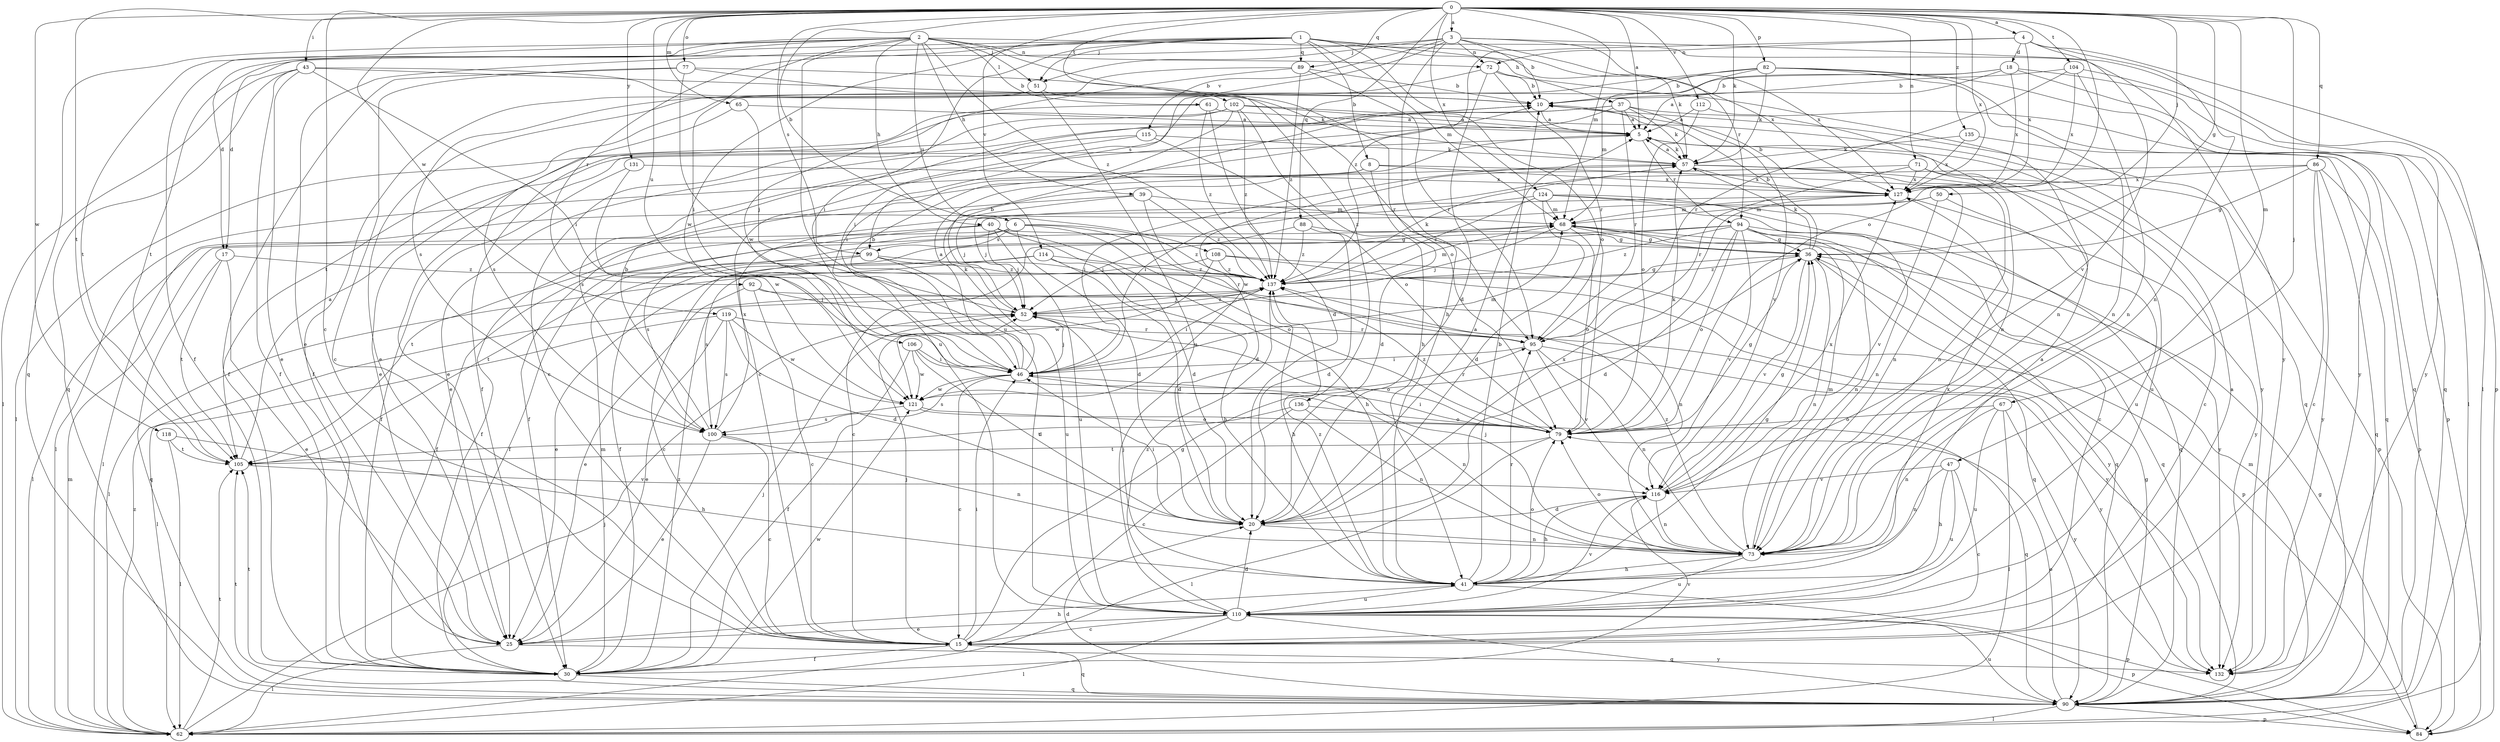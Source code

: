 strict digraph  {
0;
1;
2;
3;
4;
5;
6;
8;
10;
15;
17;
18;
20;
25;
30;
36;
37;
39;
40;
41;
43;
46;
47;
50;
51;
52;
57;
61;
62;
65;
67;
68;
71;
72;
73;
77;
79;
82;
84;
86;
88;
89;
90;
92;
94;
95;
99;
100;
102;
104;
105;
106;
108;
110;
112;
114;
115;
116;
118;
119;
121;
124;
127;
131;
132;
135;
136;
137;
0 -> 3  [label=a];
0 -> 4  [label=a];
0 -> 5  [label=a];
0 -> 6  [label=b];
0 -> 15  [label=c];
0 -> 36  [label=g];
0 -> 43  [label=i];
0 -> 47  [label=j];
0 -> 50  [label=j];
0 -> 57  [label=k];
0 -> 65  [label=m];
0 -> 67  [label=m];
0 -> 68  [label=m];
0 -> 71  [label=n];
0 -> 77  [label=o];
0 -> 79  [label=o];
0 -> 82  [label=p];
0 -> 86  [label=q];
0 -> 88  [label=q];
0 -> 89  [label=q];
0 -> 99  [label=s];
0 -> 102  [label=t];
0 -> 104  [label=t];
0 -> 105  [label=t];
0 -> 106  [label=u];
0 -> 112  [label=v];
0 -> 114  [label=v];
0 -> 118  [label=w];
0 -> 119  [label=w];
0 -> 124  [label=x];
0 -> 127  [label=x];
0 -> 131  [label=y];
0 -> 135  [label=z];
1 -> 8  [label=b];
1 -> 17  [label=d];
1 -> 25  [label=e];
1 -> 37  [label=h];
1 -> 46  [label=i];
1 -> 51  [label=j];
1 -> 57  [label=k];
1 -> 68  [label=m];
1 -> 79  [label=o];
1 -> 89  [label=q];
1 -> 92  [label=r];
1 -> 121  [label=w];
1 -> 132  [label=y];
2 -> 17  [label=d];
2 -> 30  [label=f];
2 -> 39  [label=h];
2 -> 40  [label=h];
2 -> 46  [label=i];
2 -> 51  [label=j];
2 -> 61  [label=l];
2 -> 72  [label=n];
2 -> 90  [label=q];
2 -> 105  [label=t];
2 -> 108  [label=u];
2 -> 110  [label=u];
2 -> 127  [label=x];
2 -> 136  [label=z];
2 -> 137  [label=z];
3 -> 10  [label=b];
3 -> 41  [label=h];
3 -> 51  [label=j];
3 -> 72  [label=n];
3 -> 84  [label=p];
3 -> 94  [label=r];
3 -> 99  [label=s];
3 -> 105  [label=t];
3 -> 115  [label=v];
3 -> 127  [label=x];
4 -> 18  [label=d];
4 -> 62  [label=l];
4 -> 72  [label=n];
4 -> 73  [label=n];
4 -> 116  [label=v];
4 -> 127  [label=x];
4 -> 137  [label=z];
5 -> 57  [label=k];
5 -> 94  [label=r];
6 -> 20  [label=d];
6 -> 30  [label=f];
6 -> 62  [label=l];
6 -> 79  [label=o];
6 -> 95  [label=r];
6 -> 99  [label=s];
6 -> 100  [label=s];
6 -> 137  [label=z];
8 -> 20  [label=d];
8 -> 30  [label=f];
8 -> 62  [label=l];
8 -> 73  [label=n];
8 -> 127  [label=x];
10 -> 5  [label=a];
10 -> 132  [label=y];
15 -> 5  [label=a];
15 -> 30  [label=f];
15 -> 36  [label=g];
15 -> 46  [label=i];
15 -> 52  [label=j];
15 -> 90  [label=q];
17 -> 25  [label=e];
17 -> 90  [label=q];
17 -> 105  [label=t];
17 -> 137  [label=z];
18 -> 5  [label=a];
18 -> 10  [label=b];
18 -> 46  [label=i];
18 -> 62  [label=l];
18 -> 90  [label=q];
18 -> 127  [label=x];
20 -> 5  [label=a];
20 -> 46  [label=i];
20 -> 73  [label=n];
20 -> 127  [label=x];
25 -> 41  [label=h];
25 -> 62  [label=l];
25 -> 132  [label=y];
30 -> 52  [label=j];
30 -> 68  [label=m];
30 -> 90  [label=q];
30 -> 105  [label=t];
30 -> 116  [label=v];
30 -> 121  [label=w];
30 -> 137  [label=z];
36 -> 10  [label=b];
36 -> 57  [label=k];
36 -> 73  [label=n];
36 -> 90  [label=q];
36 -> 116  [label=v];
36 -> 137  [label=z];
37 -> 5  [label=a];
37 -> 15  [label=c];
37 -> 25  [label=e];
37 -> 57  [label=k];
37 -> 62  [label=l];
37 -> 84  [label=p];
37 -> 95  [label=r];
37 -> 116  [label=v];
39 -> 20  [label=d];
39 -> 30  [label=f];
39 -> 52  [label=j];
39 -> 68  [label=m];
39 -> 137  [label=z];
40 -> 20  [label=d];
40 -> 30  [label=f];
40 -> 36  [label=g];
40 -> 41  [label=h];
40 -> 52  [label=j];
40 -> 105  [label=t];
40 -> 110  [label=u];
41 -> 5  [label=a];
41 -> 10  [label=b];
41 -> 36  [label=g];
41 -> 52  [label=j];
41 -> 79  [label=o];
41 -> 84  [label=p];
41 -> 95  [label=r];
41 -> 110  [label=u];
41 -> 127  [label=x];
41 -> 137  [label=z];
43 -> 10  [label=b];
43 -> 25  [label=e];
43 -> 30  [label=f];
43 -> 46  [label=i];
43 -> 57  [label=k];
43 -> 62  [label=l];
43 -> 90  [label=q];
46 -> 5  [label=a];
46 -> 10  [label=b];
46 -> 15  [label=c];
46 -> 52  [label=j];
46 -> 57  [label=k];
46 -> 68  [label=m];
46 -> 73  [label=n];
46 -> 100  [label=s];
46 -> 121  [label=w];
47 -> 15  [label=c];
47 -> 41  [label=h];
47 -> 73  [label=n];
47 -> 110  [label=u];
47 -> 116  [label=v];
50 -> 62  [label=l];
50 -> 68  [label=m];
50 -> 110  [label=u];
50 -> 116  [label=v];
51 -> 30  [label=f];
51 -> 79  [label=o];
51 -> 110  [label=u];
52 -> 10  [label=b];
52 -> 95  [label=r];
52 -> 137  [label=z];
57 -> 5  [label=a];
57 -> 46  [label=i];
57 -> 73  [label=n];
57 -> 110  [label=u];
57 -> 127  [label=x];
61 -> 5  [label=a];
61 -> 20  [label=d];
61 -> 25  [label=e];
61 -> 137  [label=z];
62 -> 52  [label=j];
62 -> 68  [label=m];
62 -> 105  [label=t];
62 -> 137  [label=z];
65 -> 5  [label=a];
65 -> 52  [label=j];
65 -> 100  [label=s];
67 -> 62  [label=l];
67 -> 73  [label=n];
67 -> 79  [label=o];
67 -> 110  [label=u];
67 -> 132  [label=y];
68 -> 36  [label=g];
68 -> 52  [label=j];
68 -> 79  [label=o];
68 -> 90  [label=q];
71 -> 15  [label=c];
71 -> 84  [label=p];
71 -> 95  [label=r];
71 -> 121  [label=w];
71 -> 127  [label=x];
72 -> 10  [label=b];
72 -> 20  [label=d];
72 -> 25  [label=e];
72 -> 73  [label=n];
72 -> 95  [label=r];
73 -> 41  [label=h];
73 -> 52  [label=j];
73 -> 68  [label=m];
73 -> 79  [label=o];
73 -> 110  [label=u];
73 -> 137  [label=z];
77 -> 10  [label=b];
77 -> 15  [label=c];
77 -> 30  [label=f];
77 -> 95  [label=r];
77 -> 110  [label=u];
79 -> 36  [label=g];
79 -> 46  [label=i];
79 -> 57  [label=k];
79 -> 62  [label=l];
79 -> 105  [label=t];
79 -> 137  [label=z];
82 -> 10  [label=b];
82 -> 57  [label=k];
82 -> 68  [label=m];
82 -> 73  [label=n];
82 -> 90  [label=q];
82 -> 105  [label=t];
82 -> 132  [label=y];
84 -> 36  [label=g];
86 -> 15  [label=c];
86 -> 36  [label=g];
86 -> 46  [label=i];
86 -> 84  [label=p];
86 -> 90  [label=q];
86 -> 127  [label=x];
86 -> 132  [label=y];
88 -> 20  [label=d];
88 -> 36  [label=g];
88 -> 52  [label=j];
88 -> 137  [label=z];
89 -> 10  [label=b];
89 -> 95  [label=r];
89 -> 100  [label=s];
89 -> 121  [label=w];
89 -> 137  [label=z];
90 -> 20  [label=d];
90 -> 36  [label=g];
90 -> 62  [label=l];
90 -> 68  [label=m];
90 -> 79  [label=o];
90 -> 84  [label=p];
90 -> 105  [label=t];
90 -> 110  [label=u];
92 -> 15  [label=c];
92 -> 25  [label=e];
92 -> 52  [label=j];
92 -> 132  [label=y];
94 -> 15  [label=c];
94 -> 20  [label=d];
94 -> 30  [label=f];
94 -> 36  [label=g];
94 -> 73  [label=n];
94 -> 79  [label=o];
94 -> 90  [label=q];
94 -> 116  [label=v];
94 -> 132  [label=y];
94 -> 137  [label=z];
95 -> 46  [label=i];
95 -> 73  [label=n];
95 -> 116  [label=v];
95 -> 132  [label=y];
99 -> 15  [label=c];
99 -> 73  [label=n];
99 -> 105  [label=t];
99 -> 110  [label=u];
99 -> 137  [label=z];
100 -> 10  [label=b];
100 -> 15  [label=c];
100 -> 25  [label=e];
100 -> 73  [label=n];
100 -> 127  [label=x];
102 -> 5  [label=a];
102 -> 15  [label=c];
102 -> 30  [label=f];
102 -> 41  [label=h];
102 -> 46  [label=i];
102 -> 90  [label=q];
102 -> 137  [label=z];
104 -> 10  [label=b];
104 -> 73  [label=n];
104 -> 95  [label=r];
104 -> 127  [label=x];
104 -> 132  [label=y];
105 -> 5  [label=a];
105 -> 116  [label=v];
106 -> 20  [label=d];
106 -> 30  [label=f];
106 -> 46  [label=i];
106 -> 79  [label=o];
106 -> 121  [label=w];
108 -> 62  [label=l];
108 -> 84  [label=p];
108 -> 121  [label=w];
108 -> 132  [label=y];
108 -> 137  [label=z];
110 -> 15  [label=c];
110 -> 20  [label=d];
110 -> 25  [label=e];
110 -> 62  [label=l];
110 -> 84  [label=p];
110 -> 90  [label=q];
110 -> 116  [label=v];
110 -> 137  [label=z];
112 -> 5  [label=a];
112 -> 73  [label=n];
112 -> 79  [label=o];
114 -> 20  [label=d];
114 -> 25  [label=e];
114 -> 41  [label=h];
114 -> 100  [label=s];
114 -> 137  [label=z];
115 -> 25  [label=e];
115 -> 57  [label=k];
115 -> 79  [label=o];
115 -> 100  [label=s];
116 -> 20  [label=d];
116 -> 36  [label=g];
116 -> 41  [label=h];
116 -> 73  [label=n];
116 -> 127  [label=x];
118 -> 41  [label=h];
118 -> 62  [label=l];
118 -> 105  [label=t];
119 -> 20  [label=d];
119 -> 25  [label=e];
119 -> 62  [label=l];
119 -> 95  [label=r];
119 -> 100  [label=s];
119 -> 121  [label=w];
121 -> 79  [label=o];
121 -> 90  [label=q];
121 -> 95  [label=r];
121 -> 100  [label=s];
124 -> 15  [label=c];
124 -> 20  [label=d];
124 -> 52  [label=j];
124 -> 68  [label=m];
124 -> 73  [label=n];
124 -> 90  [label=q];
124 -> 137  [label=z];
127 -> 10  [label=b];
127 -> 68  [label=m];
127 -> 132  [label=y];
131 -> 30  [label=f];
131 -> 121  [label=w];
131 -> 127  [label=x];
135 -> 57  [label=k];
135 -> 90  [label=q];
135 -> 127  [label=x];
136 -> 15  [label=c];
136 -> 73  [label=n];
136 -> 79  [label=o];
136 -> 105  [label=t];
137 -> 36  [label=g];
137 -> 41  [label=h];
137 -> 46  [label=i];
137 -> 52  [label=j];
137 -> 57  [label=k];
137 -> 68  [label=m];
}
